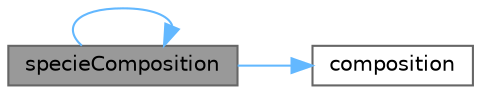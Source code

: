 digraph "specieComposition"
{
 // LATEX_PDF_SIZE
  bgcolor="transparent";
  edge [fontname=Helvetica,fontsize=10,labelfontname=Helvetica,labelfontsize=10];
  node [fontname=Helvetica,fontsize=10,shape=box,height=0.2,width=0.4];
  rankdir="LR";
  Node1 [id="Node000001",label="specieComposition",height=0.2,width=0.4,color="gray40", fillcolor="grey60", style="filled", fontcolor="black",tooltip=" "];
  Node1 -> Node2 [id="edge1_Node000001_Node000002",color="steelblue1",style="solid",tooltip=" "];
  Node2 [id="Node000002",label="composition",height=0.2,width=0.4,color="grey40", fillcolor="white", style="filled",URL="$classFoam_1_1psiReactionThermo.html#a9e14e2efd9292c58b15ed940269d99c4",tooltip=" "];
  Node1 -> Node1 [id="edge2_Node000001_Node000001",color="steelblue1",style="solid",tooltip=" "];
}
